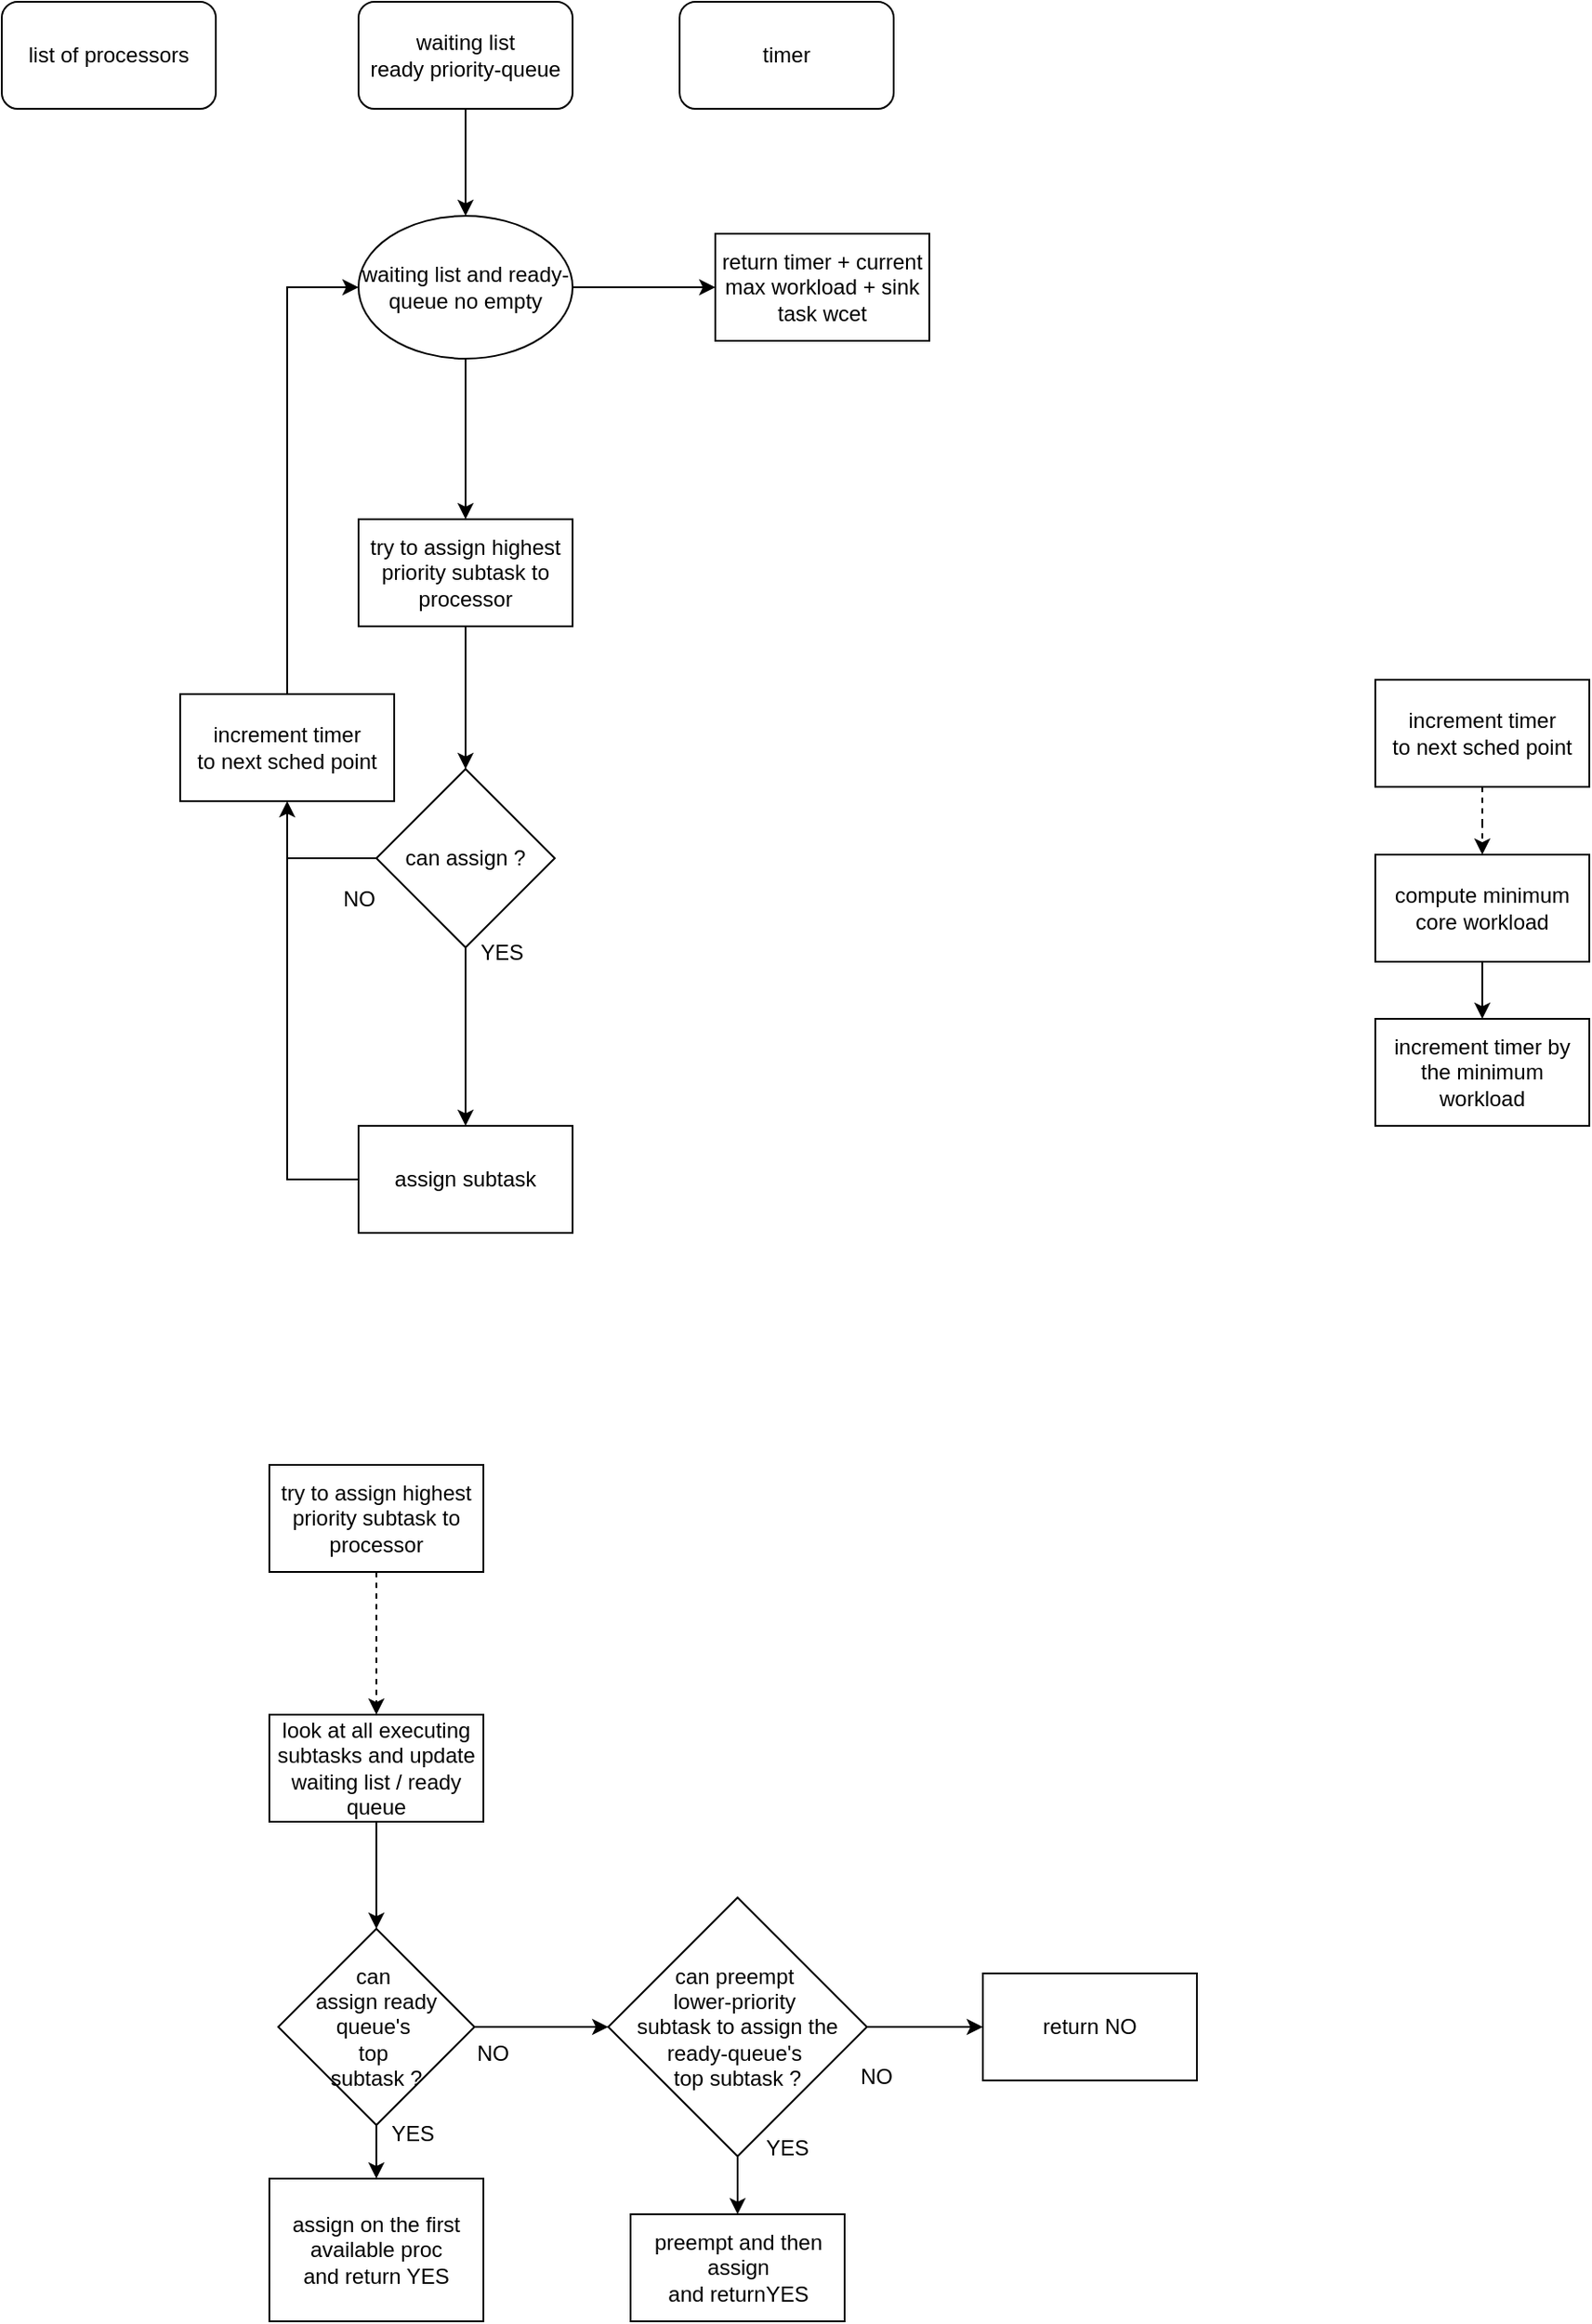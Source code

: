 <mxfile version="24.7.6">
  <diagram name="Page-1" id="O1DJKOfM3pfdQOUyjbKf">
    <mxGraphModel dx="1299" dy="756" grid="1" gridSize="10" guides="1" tooltips="1" connect="1" arrows="1" fold="1" page="1" pageScale="1" pageWidth="827" pageHeight="1169" math="0" shadow="0">
      <root>
        <mxCell id="0" />
        <mxCell id="1" parent="0" />
        <mxCell id="GAcEJit3W1IuJde5-rXI-10" value="" style="edgeStyle=orthogonalEdgeStyle;rounded=0;orthogonalLoop=1;jettySize=auto;html=1;" parent="1" source="GAcEJit3W1IuJde5-rXI-1" target="GAcEJit3W1IuJde5-rXI-9" edge="1">
          <mxGeometry relative="1" as="geometry" />
        </mxCell>
        <mxCell id="GAcEJit3W1IuJde5-rXI-25" value="" style="edgeStyle=orthogonalEdgeStyle;rounded=0;orthogonalLoop=1;jettySize=auto;html=1;" parent="1" source="GAcEJit3W1IuJde5-rXI-1" target="GAcEJit3W1IuJde5-rXI-24" edge="1">
          <mxGeometry relative="1" as="geometry" />
        </mxCell>
        <mxCell id="GAcEJit3W1IuJde5-rXI-1" value="waiting list and ready-queue no empty" style="ellipse;whiteSpace=wrap;html=1;" parent="1" vertex="1">
          <mxGeometry x="330" y="190" width="120" height="80" as="geometry" />
        </mxCell>
        <mxCell id="GAcEJit3W1IuJde5-rXI-3" value="" style="edgeStyle=orthogonalEdgeStyle;rounded=0;orthogonalLoop=1;jettySize=auto;html=1;" parent="1" source="GAcEJit3W1IuJde5-rXI-2" target="GAcEJit3W1IuJde5-rXI-1" edge="1">
          <mxGeometry relative="1" as="geometry" />
        </mxCell>
        <mxCell id="GAcEJit3W1IuJde5-rXI-2" value="&lt;div&gt;waiting list&lt;/div&gt;&lt;div&gt;ready priority-queue&lt;br&gt;&lt;/div&gt;" style="rounded=1;whiteSpace=wrap;html=1;perimeterSpacing=0;" parent="1" vertex="1">
          <mxGeometry x="330" y="70" width="120" height="60" as="geometry" />
        </mxCell>
        <mxCell id="GAcEJit3W1IuJde5-rXI-4" value="list of processors" style="rounded=1;whiteSpace=wrap;html=1;" parent="1" vertex="1">
          <mxGeometry x="130" y="70" width="120" height="60" as="geometry" />
        </mxCell>
        <mxCell id="GAcEJit3W1IuJde5-rXI-12" value="" style="edgeStyle=orthogonalEdgeStyle;rounded=0;orthogonalLoop=1;jettySize=auto;html=1;" parent="1" source="GAcEJit3W1IuJde5-rXI-9" edge="1">
          <mxGeometry relative="1" as="geometry">
            <mxPoint x="390" y="500" as="targetPoint" />
          </mxGeometry>
        </mxCell>
        <mxCell id="GAcEJit3W1IuJde5-rXI-9" value="try to assign highest priority subtask to processor " style="whiteSpace=wrap;html=1;" parent="1" vertex="1">
          <mxGeometry x="330" y="360" width="120" height="60" as="geometry" />
        </mxCell>
        <mxCell id="GAcEJit3W1IuJde5-rXI-22" value="" style="edgeStyle=orthogonalEdgeStyle;rounded=0;orthogonalLoop=1;jettySize=auto;html=1;" parent="1" source="GAcEJit3W1IuJde5-rXI-13" target="GAcEJit3W1IuJde5-rXI-21" edge="1">
          <mxGeometry relative="1" as="geometry" />
        </mxCell>
        <mxCell id="GAcEJit3W1IuJde5-rXI-13" value="can assign ?" style="rhombus;whiteSpace=wrap;html=1;" parent="1" vertex="1">
          <mxGeometry x="340" y="500" width="100" height="100" as="geometry" />
        </mxCell>
        <mxCell id="GAcEJit3W1IuJde5-rXI-17" value="timer" style="whiteSpace=wrap;html=1;rounded=1;" parent="1" vertex="1">
          <mxGeometry x="510" y="70" width="120" height="60" as="geometry" />
        </mxCell>
        <mxCell id="GAcEJit3W1IuJde5-rXI-19" value="NO" style="text;html=1;align=center;verticalAlign=middle;resizable=0;points=[];autosize=1;strokeColor=none;fillColor=none;" parent="1" vertex="1">
          <mxGeometry x="310" y="558" width="40" height="30" as="geometry" />
        </mxCell>
        <mxCell id="GAcEJit3W1IuJde5-rXI-20" value="YES" style="text;html=1;align=center;verticalAlign=middle;resizable=0;points=[];autosize=1;strokeColor=none;fillColor=none;" parent="1" vertex="1">
          <mxGeometry x="385" y="588" width="50" height="30" as="geometry" />
        </mxCell>
        <mxCell id="GAcEJit3W1IuJde5-rXI-21" value="assign subtask" style="whiteSpace=wrap;html=1;" parent="1" vertex="1">
          <mxGeometry x="330" y="700" width="120" height="60" as="geometry" />
        </mxCell>
        <mxCell id="GAcEJit3W1IuJde5-rXI-23" value="" style="endArrow=classic;html=1;rounded=0;exitX=0.5;exitY=0;exitDx=0;exitDy=0;entryX=0;entryY=0.5;entryDx=0;entryDy=0;" parent="1" source="UdCqCI4WllTzXATsu-dP-1" target="GAcEJit3W1IuJde5-rXI-1" edge="1">
          <mxGeometry width="50" height="50" relative="1" as="geometry">
            <mxPoint x="250" y="668" as="sourcePoint" />
            <mxPoint x="200" y="320" as="targetPoint" />
            <Array as="points">
              <mxPoint x="290" y="230" />
            </Array>
          </mxGeometry>
        </mxCell>
        <mxCell id="GAcEJit3W1IuJde5-rXI-24" value="return timer + current max workload + sink task wcet" style="whiteSpace=wrap;html=1;" parent="1" vertex="1">
          <mxGeometry x="530" y="200" width="120" height="60" as="geometry" />
        </mxCell>
        <mxCell id="GAcEJit3W1IuJde5-rXI-28" value="" style="edgeStyle=orthogonalEdgeStyle;rounded=0;orthogonalLoop=1;jettySize=auto;html=1;dashed=1;" parent="1" source="GAcEJit3W1IuJde5-rXI-26" target="GAcEJit3W1IuJde5-rXI-27" edge="1">
          <mxGeometry relative="1" as="geometry" />
        </mxCell>
        <mxCell id="GAcEJit3W1IuJde5-rXI-26" value="try to assign highest priority subtask to processor " style="whiteSpace=wrap;html=1;" parent="1" vertex="1">
          <mxGeometry x="280" y="890" width="120" height="60" as="geometry" />
        </mxCell>
        <mxCell id="GAcEJit3W1IuJde5-rXI-30" value="" style="edgeStyle=orthogonalEdgeStyle;rounded=0;orthogonalLoop=1;jettySize=auto;html=1;" parent="1" source="GAcEJit3W1IuJde5-rXI-33" target="GAcEJit3W1IuJde5-rXI-29" edge="1">
          <mxGeometry relative="1" as="geometry" />
        </mxCell>
        <mxCell id="GAcEJit3W1IuJde5-rXI-27" value="look at all executing subtasks and update waiting list / ready queue" style="whiteSpace=wrap;html=1;" parent="1" vertex="1">
          <mxGeometry x="280" y="1030" width="120" height="60" as="geometry" />
        </mxCell>
        <mxCell id="GAcEJit3W1IuJde5-rXI-29" value="&lt;div&gt;assign on the first available proc&lt;/div&gt;&lt;div&gt;and return YES&lt;br&gt;&lt;/div&gt;" style="whiteSpace=wrap;html=1;" parent="1" vertex="1">
          <mxGeometry x="280" y="1290" width="120" height="80" as="geometry" />
        </mxCell>
        <mxCell id="GAcEJit3W1IuJde5-rXI-35" value="" style="edgeStyle=orthogonalEdgeStyle;rounded=0;orthogonalLoop=1;jettySize=auto;html=1;" parent="1" source="GAcEJit3W1IuJde5-rXI-27" target="GAcEJit3W1IuJde5-rXI-33" edge="1">
          <mxGeometry relative="1" as="geometry">
            <mxPoint x="340" y="1090" as="sourcePoint" />
            <mxPoint x="340" y="1210" as="targetPoint" />
          </mxGeometry>
        </mxCell>
        <mxCell id="GAcEJit3W1IuJde5-rXI-38" value="" style="edgeStyle=orthogonalEdgeStyle;rounded=0;orthogonalLoop=1;jettySize=auto;html=1;" parent="1" source="GAcEJit3W1IuJde5-rXI-33" edge="1">
          <mxGeometry relative="1" as="geometry">
            <mxPoint x="470" y="1205" as="targetPoint" />
          </mxGeometry>
        </mxCell>
        <mxCell id="GAcEJit3W1IuJde5-rXI-33" value="&lt;div&gt;can&amp;nbsp;&lt;/div&gt;&lt;div&gt;assign ready queue&#39;s&amp;nbsp;&lt;/div&gt;&lt;div&gt;top&amp;nbsp;&lt;/div&gt;&lt;div&gt;subtask ?&lt;/div&gt;" style="rhombus;whiteSpace=wrap;html=1;" parent="1" vertex="1">
          <mxGeometry x="285" y="1150" width="110" height="110" as="geometry" />
        </mxCell>
        <mxCell id="GAcEJit3W1IuJde5-rXI-36" value="YES" style="text;html=1;align=center;verticalAlign=middle;resizable=0;points=[];autosize=1;strokeColor=none;fillColor=none;" parent="1" vertex="1">
          <mxGeometry x="335" y="1250" width="50" height="30" as="geometry" />
        </mxCell>
        <mxCell id="GAcEJit3W1IuJde5-rXI-39" value="NO" style="text;html=1;align=center;verticalAlign=middle;resizable=0;points=[];autosize=1;strokeColor=none;fillColor=none;" parent="1" vertex="1">
          <mxGeometry x="385" y="1205" width="40" height="30" as="geometry" />
        </mxCell>
        <mxCell id="GAcEJit3W1IuJde5-rXI-45" value="" style="edgeStyle=orthogonalEdgeStyle;rounded=0;orthogonalLoop=1;jettySize=auto;html=1;" parent="1" source="GAcEJit3W1IuJde5-rXI-42" target="GAcEJit3W1IuJde5-rXI-44" edge="1">
          <mxGeometry relative="1" as="geometry" />
        </mxCell>
        <mxCell id="GAcEJit3W1IuJde5-rXI-49" value="" style="edgeStyle=orthogonalEdgeStyle;rounded=0;orthogonalLoop=1;jettySize=auto;html=1;" parent="1" source="GAcEJit3W1IuJde5-rXI-42" target="GAcEJit3W1IuJde5-rXI-48" edge="1">
          <mxGeometry relative="1" as="geometry" />
        </mxCell>
        <mxCell id="GAcEJit3W1IuJde5-rXI-42" value="&lt;div&gt;can preempt&amp;nbsp;&lt;/div&gt;&lt;div&gt;lower-priority&amp;nbsp;&lt;/div&gt;&lt;div&gt;subtask to assign the ready-queue&#39;s&amp;nbsp;&lt;/div&gt;&lt;div&gt;top subtask ?&lt;/div&gt;" style="rhombus;whiteSpace=wrap;html=1;" parent="1" vertex="1">
          <mxGeometry x="470" y="1132.5" width="145" height="145" as="geometry" />
        </mxCell>
        <mxCell id="GAcEJit3W1IuJde5-rXI-44" value="&lt;div&gt;preempt and then assign&lt;/div&gt;&lt;div&gt;and returnYES&lt;/div&gt;" style="whiteSpace=wrap;html=1;" parent="1" vertex="1">
          <mxGeometry x="482.5" y="1310" width="120" height="60" as="geometry" />
        </mxCell>
        <mxCell id="GAcEJit3W1IuJde5-rXI-46" value="YES" style="text;html=1;align=center;verticalAlign=middle;resizable=0;points=[];autosize=1;strokeColor=none;fillColor=none;" parent="1" vertex="1">
          <mxGeometry x="545" y="1258" width="50" height="30" as="geometry" />
        </mxCell>
        <mxCell id="GAcEJit3W1IuJde5-rXI-47" value="NO" style="text;html=1;align=center;verticalAlign=middle;resizable=0;points=[];autosize=1;strokeColor=none;fillColor=none;" parent="1" vertex="1">
          <mxGeometry x="600" y="1218" width="40" height="30" as="geometry" />
        </mxCell>
        <mxCell id="GAcEJit3W1IuJde5-rXI-48" value="return NO" style="whiteSpace=wrap;html=1;" parent="1" vertex="1">
          <mxGeometry x="680" y="1175" width="120" height="60" as="geometry" />
        </mxCell>
        <mxCell id="GAcEJit3W1IuJde5-rXI-52" value="" style="edgeStyle=orthogonalEdgeStyle;rounded=0;orthogonalLoop=1;jettySize=auto;html=1;dashed=1;" parent="1" source="GAcEJit3W1IuJde5-rXI-50" target="GAcEJit3W1IuJde5-rXI-51" edge="1">
          <mxGeometry relative="1" as="geometry" />
        </mxCell>
        <mxCell id="GAcEJit3W1IuJde5-rXI-50" value="&lt;div&gt;increment timer&lt;/div&gt;&lt;div&gt;to next sched point&lt;br&gt;&lt;/div&gt;" style="whiteSpace=wrap;html=1;" parent="1" vertex="1">
          <mxGeometry x="900" y="450" width="120" height="60" as="geometry" />
        </mxCell>
        <mxCell id="GAcEJit3W1IuJde5-rXI-54" value="" style="edgeStyle=orthogonalEdgeStyle;rounded=0;orthogonalLoop=1;jettySize=auto;html=1;" parent="1" source="GAcEJit3W1IuJde5-rXI-51" target="GAcEJit3W1IuJde5-rXI-53" edge="1">
          <mxGeometry relative="1" as="geometry" />
        </mxCell>
        <mxCell id="GAcEJit3W1IuJde5-rXI-51" value="compute minimum core workload " style="whiteSpace=wrap;html=1;" parent="1" vertex="1">
          <mxGeometry x="900" y="548" width="120" height="60" as="geometry" />
        </mxCell>
        <mxCell id="GAcEJit3W1IuJde5-rXI-53" value="increment timer by the minimum workload" style="whiteSpace=wrap;html=1;" parent="1" vertex="1">
          <mxGeometry x="900" y="640" width="120" height="60" as="geometry" />
        </mxCell>
        <mxCell id="UdCqCI4WllTzXATsu-dP-2" value="" style="endArrow=classic;html=1;rounded=0;exitX=0;exitY=0.5;exitDx=0;exitDy=0;entryX=0.5;entryY=1;entryDx=0;entryDy=0;" edge="1" parent="1" source="GAcEJit3W1IuJde5-rXI-21" target="UdCqCI4WllTzXATsu-dP-1">
          <mxGeometry width="50" height="50" relative="1" as="geometry">
            <mxPoint x="330" y="730" as="sourcePoint" />
            <mxPoint x="330" y="230" as="targetPoint" />
            <Array as="points">
              <mxPoint x="290" y="730" />
            </Array>
          </mxGeometry>
        </mxCell>
        <mxCell id="UdCqCI4WllTzXATsu-dP-1" value="&lt;div&gt;increment timer&lt;/div&gt;&lt;div&gt;to next sched point&lt;br&gt;&lt;/div&gt;" style="whiteSpace=wrap;html=1;" vertex="1" parent="1">
          <mxGeometry x="230" y="458" width="120" height="60" as="geometry" />
        </mxCell>
        <mxCell id="UdCqCI4WllTzXATsu-dP-4" value="" style="endArrow=none;html=1;rounded=0;entryX=0;entryY=0.5;entryDx=0;entryDy=0;" edge="1" parent="1" target="GAcEJit3W1IuJde5-rXI-13">
          <mxGeometry width="50" height="50" relative="1" as="geometry">
            <mxPoint x="290" y="550" as="sourcePoint" />
            <mxPoint x="290" y="535" as="targetPoint" />
          </mxGeometry>
        </mxCell>
      </root>
    </mxGraphModel>
  </diagram>
</mxfile>
